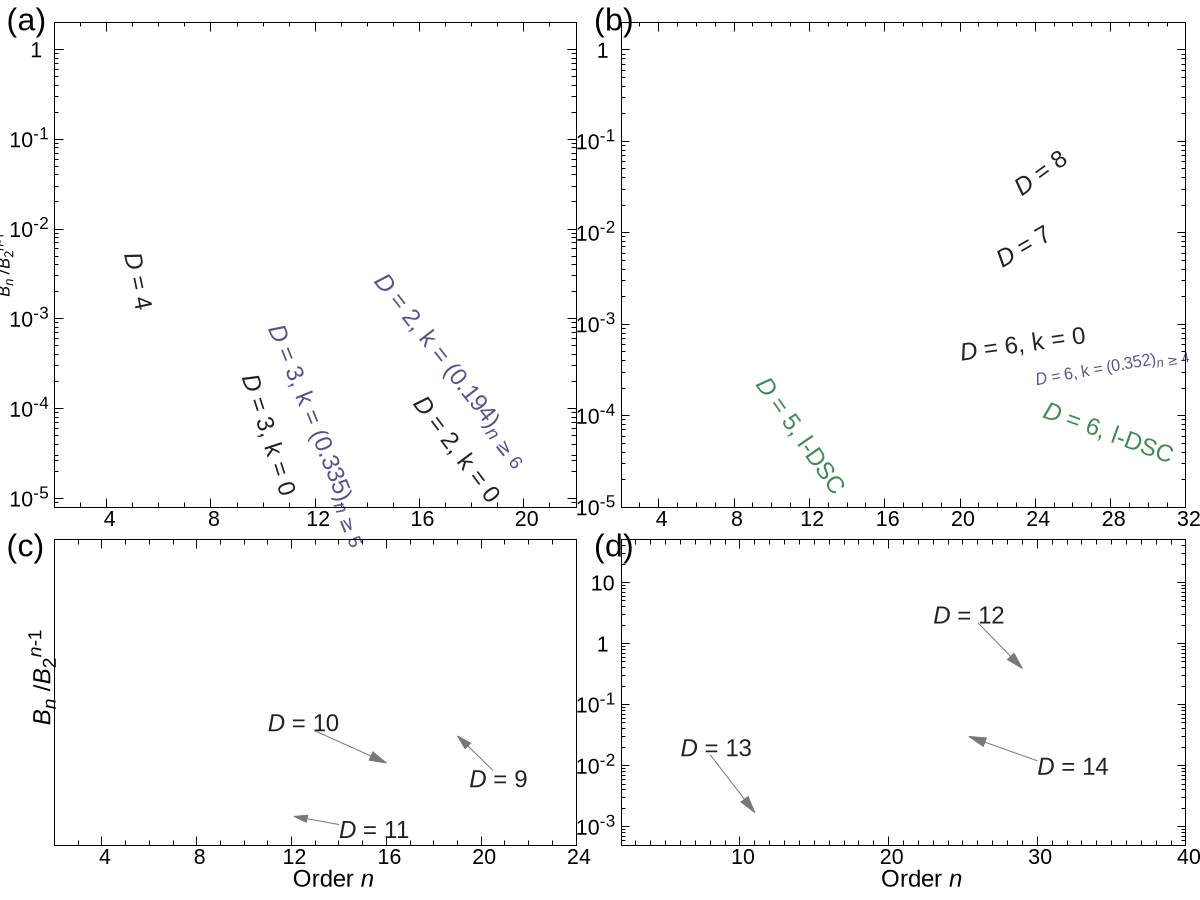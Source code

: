 #!/usr/bin/env gnuplot
unset multiplot
reset

set encoding cp1250 # make minus sign longer
#set encoding iso_8859_1
set terminal postscript eps enhanced size 7, 7 font "Arial, 20"
set output "ievirlow.eps"

tcfont="Arial, 16"
thexlabel='Order {/Arial-Italic n}'
theylabel='{/Arial-Italic B_n} /{/Arial-Italic B}_2^{{/Arial-Italic n}-1}'

# height of the bottom panels
bh = 0.4
# height of the top panels
th = 1 - bh

# width of the right panel
rw = 0.52
# width of the left panel
lw = 1 - rw

set logscale y
set ytics ("1 " 1.0, "10" 10.0)
set ytics add 1e-9,10,1e9 font tcfont offset 0.3, 0
set mytics 10
set format y '10^{%T}'

lbfont  = "Arial, 18"
lbfontsm  = "Arial, 12"

color1a   = "#cc3333"
color1b   = "#222222"
color1b1  = "#448855"
color1b2  = "#555588"

color2a   = color1a   # "#000000"
color2b   = color1b   # "#804000"
color2b1  = color1b1  # "#c07030"
color2b2  = color1b2  # "#dd9900"

color3a   = color1a   # "#600080"
color3b   = color1b   # "#006000"
color3b1  = color1b1
color3b2  = color1b2

color4a   = color1a   # "#a0a0a0"
color4b   = color1b   # "#008080"
color4b1  = color1b1
color4b2  = color1b2

colorarr  = "#777777"

# line styles for the small panels
set style line 1  lc rgb "#aaaaaa" lt 1 lw 1

# Mayer sampling
set style line 2  lc rgb color1a  lt 1 lw 1.5 pt 4  ps 1.4 # empty square
set style line 3  lc rgb color1a  lt 1 lw 1.5 pt 5  ps 1.4 # full  square

# Detailed self-consistent (DSC)
set style line 4  lc rgb color1b  lt 2 lw 1.5 pt 12 ps 2.0 # empty diamond
set style line 5  lc rgb color1b  lt 2 lw 1.5 pt 13 ps 2.0 # full  diamond

# DSC_lambda
set style line 24 lc rgb color1b1 lt 5 lw 1.5 pt 12 ps 2.0 # empty diamond
set style line 25 lc rgb color1b1 lt 5 lw 1.5 pt 13 ps 2.0 # full  diamond

# modified DSC
set style line 34 lc rgb color1b2 lt 4 lw 1.5 pt 12 ps 2.0 # empty diamond
set style line 35 lc rgb color1b2 lt 4 lw 1.5 pt 13 ps 2.0 # full  diamond



# Mayer sampling
set style line 6  lc rgb color2a  lt 1 lw 1.5 pt 10 ps 2.0 # empty inverted triangle
set style line 7  lc rgb color2a  lt 1 lw 1.5 pt 11 ps 2.0 # full  inverted triangle

# DSC
set style line 8  lc rgb color2b  lt 2 lw 1.5 pt 8  ps 2.0 # empty triangle
set style line 9  lc rgb color2b  lt 2 lw 1.5 pt 9  ps 2.0 # full  triangle

# DSC_lambda
set style line 28 lc rgb color2b1 lt 5 lw 1.5 pt 8  ps 2.0 # empty triangle
set style line 29 lc rgb color2b1 lt 5 lw 1.5 pt 9  ps 2.0 # full  triangle

# modified DSC
set style line 38 lc rgb color2b2 lt 4 lw 1.5 pt 8  ps 2.0 # empty triangle
set style line 39 lc rgb color2b2 lt 4 lw 1.5 pt 9  ps 2.0 # full  triangle



# Mayer sampling
set style line 10 lc rgb color3a  lt 1 lw 1.5 pt 6  ps 1.4 # empty circle
set style line 11 lc rgb color3a  lt 1 lw 1.5 pt 7  ps 1.4 # full  circle

# DSC
set style line 12 lc rgb color3b  lt 2 lw 1.5 pt 14 ps 1.8 # empty pentagon
set style line 13 lc rgb color3b  lt 2 lw 1.5 pt 15 ps 1.8 # full  pentagon

# DSC_lambda
set style line 22 lc rgb color2b1 lt 5 lw 1.5 pt 14 ps 1.8 # empty pentagon
set style line 23 lc rgb color2b1 lt 5 lw 1.5 pt 15 ps 1.8 # full  pentagon



# Mayer sampling
set style line 14 lc rgb color4a  lt 1 lw 2.0 pt 1  ps 2.0 # add +, thin
set style line 15 lc rgb color4a  lt 1 lw 7.0 pt 1  ps 2.0 # add +, thick

# DSC
set style line 16 lc rgb color4b  lt 2 lw 2.0 pt 2  ps 1.2 # cross X, thin
set style line 17 lc rgb color4b  lt 2 lw 9.0 pt 2  ps 1.2 # cross X, thick

# DSC_lambda
set style line 26 lc rgb color4b1 lt 5 lw 2.0 pt 2  ps 1.2 # cross X, thin
set style line 27 lc rgb color4b1 lt 5 lw 9.0 pt 2  ps 1.2 # cross X, thick



tagdx1 = 0.005
tagdx2 = 0.015
tagdy1 = 0.020
tagdy2 = 0.005
tagfont = "Arial, 24"
set label 1000 "(a)" at screen       tagdx1,  1 - tagdy1 font tagfont
set label 1001 "(b)" at screen  lw + tagdx2,  1 - tagdy1 font tagfont
set label 1002 "(c)" at screen       tagdx1, bh - tagdy2 font tagfont
set label 1003 "(d)" at screen  lw + tagdx2, bh - tagdy2 font tagfont



set multiplot




# left-top panel

set size    lw, th
set origin 0.0, bh

set xtics 4 font tcfont offset 0, 0.5
set mxtics 4
unset xlabel

set ylabel theylabel offset 1.3, 0.0

set tmargin 1.
set bmargin 1.5
set rmargin 0.
set lmargin 6.0

set label 101 "{/Arial-Italic D} = 2, {/Symbol-Oblique k} = 0" \
  at 16.0, 1.3e-4 rotate by -53  textcolor rgb color1b font lbfont

set label 301 "{/Arial-Italic D} = 2, {/Symbol-Oblique k} = (0.194)_{{/Arial-Italic n} {/Symbol \263} 6}" \
  at 14.5, 3.0e-3 rotate by -52  textcolor rgb color1b2 font lbfont

set label 102 "{/Arial-Italic D} = 3, {/Symbol-Oblique k} = 0" \
  at  9.5, 2.4e-4 rotate by -72  textcolor rgb color2b font lbfont

set label 302 "{/Arial-Italic D} = 3, {/Symbol-Oblique k} = (0.335)_{{/Arial-Italic n} {/Symbol \263} 5}" \
  at 10.5, 8.5e-4 rotate by -68  textcolor rgb color2b2 font lbfont

set label 103 "{/Arial-Italic D} = 4" \
  at  5.0, 5.5e-3 rotate by -78  textcolor rgb color3b font lbfont

#set label 203 "{/Arial-Italic D} = 4, {/Symbol-Oblique l}-DSC" \
#  at  7.5, 0.5e-4 rotate by -85  textcolor rgb color3b1 font lbfont

plot [2:22][8e-6:2] \
  "data/D2/BnD2n14.dat"                   u ($1):(abs($2)):3                            w l  ls 2              notitle, \
  ""                                      u ($1):(abs($2)):3                            w p  ls 2              notitle, \
  "data/D3/BnD3n12.dat"                   u ($1):(abs($2)):3                            w l  ls 6              notitle, \
  ""                                      u ($1):(abs($2)):3                            w p  ls 6              notitle, \
  "data/D4/BnD4n11.dat"                   u ($1):(($1 <= 10) ? abs($2) : 1/0):3         w l  ls 10             notitle, \
  ""                                      u ($1):(($1 <= 10) ? abs($2) : 1/0):3         w p  ls 10             notitle, \
  "iedata/xBnPYcD2n32.dat"                u ($1):(abs($2))                              w l  ls 4              notitle, \
  ""                                      u ($1):(abs($2))                              w p  ls 4              notitle, \
  "iedata/kappa/hBnPYcD2n36R38M32768c0.194L4.dat"  \
                                          u ($1):(abs($4))                              w l  ls 34             notitle, \
  ""                                      u ($1):(abs($4))                              w p  ls 34             notitle, \
  "iedata/xBnPYcD3n16.dat"                u ($1):(($1 <= 12) ? abs($2) : 1/0)           w l  ls 8              notitle, \
  ""                                      u ($1):(($1 <= 12) ? abs($2) : 1/0)           w p  ls 8              notitle, \
  "iedata/kappa/BnPYcD3n36R38M32768c0.335L3f128.dat"  \
                                          u ($1):(($1 <= 12) ? abs($2) : 1/0)           w l  ls 38             notitle, \
  ""                                      u ($1):(($1 <= 12) ? abs($2) : 1/0)           w p  ls 38             notitle, \
  "iedata/xBnPYcD4n16.dat"                u ($1):(($1 <= 8)  ? abs($2) : 1/0)           w l  ls 12             notitle, \
  ""                                      u ($1):(($1 <= 8 && $2 > 0) ? abs($2) : 1/0)  w p  ls 12             notitle, \
  ""                                      u ($1):(($1 <= 8 && $2 < 0) ? abs($2) : 1/0)  w p  ls 13             notitle, \
  1e-100 lw 0 notitle



#  "iedata/lamc/xBnPYlD4n12.dat"           u ($1):(($1 <= 10) ? abs($2) : 1/0)           w l  ls 22             notitle, \
#  ""                                      u ($1):(($1 <= 10 && $2 > 0) ? abs($2) : 1/0) w p  ls 22             notitle, \
#  ""                                      u ($1):(($1 <= 10 && $2 < 0) ? abs($2) : 1/0) w p  ls 23             notitle, \



unset label





# right-top panel

set size    rw, th
set origin  lw, bh

set rmargin 1.5
set lmargin 5.0
unset ylabel

set label 101 "{/Arial-Italic D} = 5, {/Symbol-Oblique l}-DSC" \
    at   9.5, 2.5e-4   rotate by -55  textcolor rgb color1b1 font lbfont

set label 102 "{/Arial-Italic D} = 6, {/Symbol-Oblique k} = 0" \
    at  20, 5.0e-4 rotate by 8  textcolor rgb color2b font lbfont

set label 202 "{/Arial-Italic D} = 6, {/Symbol-Oblique k} = (0.352)_{{/Arial-Italic n} {/Symbol \263} 4}" \
    at  24.0, 2.5e-4 rotate by 10  textcolor rgb color2b2 font lbfontsm

set label 302 "{/Arial-Italic D} = 6, {/Symbol-Oblique l}-DSC" \
    at  24.5, 1.2e-4 rotate by -20 textcolor rgb color2b1 font lbfont

set label 103 "{/Arial-Italic D} = 7" at  22, 5e-3   rotate by 30 textcolor rgb color3b font lbfont
set label 104 "{/Arial-Italic D} = 8" at  23, 3e-2   rotate by 36 textcolor rgb color4b font lbfont



plot [2:32][1e-5:2] \
  "data/D5/BnD5n12.dat"                   u ($1):(abs($2))                                  w l ls 2              notitle, \
  ""                                      u ($1):(($2 > 0) ? abs($2) : 1/0):3               w p ls 2              notitle, \
  ""                                      u ($1):(($2 < 0) ? abs($2) : 1/0):3               w p ls 3              notitle, \
  "data/D6/BnD6n16.dat"                   u ($1):(abs($2))                                  w l ls 6              notitle, \
  ""                                      u ($1):(($2 > 0) ? abs($2) : 1/0):3               w p ls 6              notitle, \
  ""                                      u ($1):(($2 < 0) ? abs($2) : 1/0):3               w p ls 7              notitle, \
  "data/D7/BnD7n20.dat"                   u ($1):(abs($2))                                  w l ls 10             notitle, \
  ""                                      u ($1):(($2 > 0) ? abs($2) : 1/0):3               w p ls 10             notitle, \
  ""                                      u ($1):(($2 < 0) ? abs($2) : 1/0):3               w p ls 11             notitle, \
  "data/D8/BnD8n24.dat"                   u ($1):(abs($2))                                  w l ls 14             notitle, \
  ""                                      u ($1):(($2 > 0) ? abs($2) : 1/0):3               w p ls 14             notitle, \
  ""                                      u ($1):(($2 < 0) ? abs($2) : 1/0):3               w p ls 15             notitle, \
  "iedata/xBnPYcD5n16.dat"                u ($1):(($1 <= 5) ? abs($2) : 1/0)                w l ls 4              notitle, \
  ""                                      u ($1):(($1 <= 5 && $2 > 0) ? abs($2) : 1/0)      w p ls 4              notitle, \
  "iedata/lamc/xBnPYlD5n16.dat"           u ($1):(($1 <= 12) ? abs($2) : 1/0)               w l ls 24             notitle, \
  ""                                      u ($1):(($1 <= 12 && $2 > 0) ? abs($2) : 1/0)     w p ls 24             notitle, \
  ""                                      u ($1):(($1 <= 12 && $2 < 0) ? abs($2) : 1/0)     w p ls 25             notitle, \
  "iedata/xBnPYcD6n128.dat"               u ($1):(abs($2))                                  w l ls 8              notitle, \
  ""                                      u ($1):(($2 > 0) ? abs($2) : 1/0)                 w p ls 8              notitle, \
  ""                                      u ($1):(($2 < 0) ? abs($2) : 1/0)                 w p ls 9              notitle, \
  "iedata/kappa/hBnPYcD6n36R38M32768c0.352L2.dat"  \
                                          u ($1):(abs($4))                                  w l ls 38             notitle, \
  ""                                      u ($1):(($4 > 0) ? abs($4) : 1/0)                 w p ls 38             notitle, \
  ""                                      u ($1):(($4 < 0) ? abs($4) : 1/0)                 w p ls 39             notitle, \
  "iedata/lamc/xBnPYlD6n32.dat"           u ($1):(abs($2))                                  w l ls 28             notitle, \
  ""                                      u ($1):(($2 > 0) ? abs($2) : 1/0)                 w p ls 28             notitle, \
  ""                                      u ($1):(($2 < 0) ? abs($2) : 1/0)                 w p ls 29             notitle, \
  "iedata/xBnPYcD7n128.dat"               u ($1):(abs($2))                                  w l ls 12             notitle, \
  ""                                      u ($1):(($2 > 0) ? abs($2) : 1/0)                 w p ls 12             notitle, \
  ""                                      u ($1):(($2 < 0) ? abs($2) : 1/0)                 w p ls 13             notitle, \
  "iedata/xBnPYcD8n128.dat"               u ($1):(abs($2))                                  w l ls 16             notitle, \
  ""                                      u ($1):($2 > 0 ? abs($2) : 1/0)                   w p ls 16             notitle, \
  ""                                      u ($1):($2 < 0 ? abs($2) : 1/0)                   w p ls 17             notitle, \
  1e-100 lw 0 notitle





#  "iedata/lamc/xBnPYlD7n36.dat"           u ($1):(abs($2))                                  w l ls 22             notitle, \
#  ""                                      u ($1):(($2 > 0) ? abs($2) : 1/0)                 w p ls 22             notitle, \
#  ""                                      u ($1):(($2 < 0) ? abs($2) : 1/0)                 w p ls 23             notitle, \

#  "iedata/lamc/xBnPYlD8n36.dat"           u ($1):(abs($2))                                  w l ls 26             notitle, \
#  ""                                      u ($1):(($2 > 0) ? abs($2) : 1/0)                 w p ls 26             notitle, \
#  ""                                      u ($1):(($2 < 0) ? abs($2) : 1/0)                 w p ls 27             notitle, \



unset label




# left-bottom panel

set size    lw, bh
set origin 0.0, 0.0

set tmargin 0.
set bmargin 2.5
set xlabel thexlabel font lbfont offset 2, 1.0

set lmargin 6.0
set format y '10^{%T}'
set ylabel theylabel font lbfont offset 1.5, 0.7

set rmargin 0.

set label 101 "{/Arial-Italic D} = 9"   at  19.5, 6.0e-3  rotate by 0  textcolor rgb color1b font lbfont
set label 102 "{/Arial-Italic D} = 10"  at  11.0, 1.5e-2  rotate by 0  textcolor rgb color2b font lbfont
set label 103 "{/Arial-Italic D} = 11"  at  14.0, 2.6e-3  rotate by 0  textcolor rgb color3b font lbfont

set arrow from 20.5, 6.8e-3 to 19.0, 1.2e-2 filled ls 4  lt 1 lc rgb colorarr head
set arrow from 13.0, 1.3e-2 to 16.0, 7.7e-3 filled ls 8  lt 1 lc rgb colorarr head
set arrow from 14.0, 2.8e-3 to 12.1, 3.2e-3 filled ls 12 lt 1 lc rgb colorarr head

plot [2:24][2e-3:3e-1] \
  "data/D9r1n20/BnD9n20.dat"              u ($1):(abs($2))                      w l ls 2         lw 0.3 notitle, \
  ""                                      u ($1):(($2 > 0) ? abs($2) : 1/0):3   w p ls 2  ps 1.0        notitle, \
  ""                                      u ($1):(($2 < 0) ? abs($2) : 1/0):3   w p ls 3  ps 1.0        notitle, \
  "data/D10r1n32/BnD10n32.dat"            u ($1):(abs($2))                      w l ls 6         lw 0.3 notitle, \
  ""                                      u ($1):(($2 > 0) ? abs($2) : 1/0):3   w p ls 6  ps 1.2        notitle, \
  ""                                      u ($1):(($2 < 0) ? abs($2) : 1/0):3   w p ls 7  ps 1.2        notitle, \
  "data/D11r1n32/BnD11n32.dat"            u ($1):(abs($2))                      w l ls 10        lw 0.3 notitle, \
  ""                                      u ($1):(($2 > 0) ? abs($2) : 1/0):3   w p ls 10 ps 1.0        notitle, \
  ""                                      u ($1):(($2 < 0) ? abs($2) : 1/0):3   w p ls 11 ps 1.0        notitle, \
  "iedata/xBnPYcD9n128.dat"               u ($1):(abs($2))                      w l ls 4         lw 0.3 notitle, \
  ""                                      u ($1):($2 > 0 ? abs($2) : 1/0)       w p ls 4  ps 1.4        notitle, \
  ""                                      u ($1):($2 < 0 ? abs($2) : 1/0)       w p ls 5  ps 1.4        notitle, \
  "iedata/xBnPYcD10n128.dat"              u ($1):(abs($2))                      w l ls 8         lw 0.3 notitle, \
  ""                                      u ($1):($2 > 0 ? abs($2) : 1/0)       w p ls 8  ps 1.2        notitle, \
  ""                                      u ($1):($2 < 0 ? abs($2) : 1/0)       w p ls 9  ps 1.2        notitle, \
  "iedata/xBnPYcD11n128.dat"              u ($1):(abs($2))                      w l ls 12        lw 0.3 notitle, \
  ""                                      u ($1):($2 > 0 ? abs($2) : 1/0)       w p ls 12 ps 1.0        notitle, \
  ""                                      u ($1):($2 < 0 ? abs($2) : 1/0)       w p ls 13 ps 1.0        notitle, \
  1e-100 lw 0 notitle

unset label
unset arrow




# right-bottom panel

set size    rw, bh
set origin  lw, 0.0

set lmargin 5.0
set rmargin 1.5

set xtics 10 font tcfont offset 0, 0.5
set mxtics 10
unset ylabel
#set ytics 1e-4, 10

set label 101 "{/Arial-Italic D} = 12"  at  23.0, 3.0e0   rotate by 0  textcolor rgb color1b font lbfont
set label 102 "{/Arial-Italic D} = 13"  at   6.0, 2.0e-2  rotate by 0  textcolor rgb color2b font lbfont
set label 103 "{/Arial-Italic D} = 14"  at  30.0, 1.0e-2  rotate by 0  textcolor rgb color3b font lbfont

set arrow from 26.0, 2.2e0  to 29.0, 3.9e-1 filled ls 4  lt 1 lc rgb colorarr head  # D = 12
set arrow from  8.0, 1.5e-2 to 11.0, 1.7e-3 filled ls 8  lt 1 lc rgb colorarr head  # D = 13
set arrow from 30.0, 1.2e-2 to 25.4, 3.0e-2 filled ls 12 lt 1 lc rgb colorarr head  # D = 14

plot [2:40][5e-4:5e1] \
  "data/D12r1n64/BnD12n64.dat"            u ($1):(abs($2))                    w l ls 2         lw 0.3 notitle, \
  ""                                      u ($1):(($2 > 0) ? abs($2) : 1/0)   w p ls 2  ps 1.0        notitle, \
  ""                                      u ($1):(($2 < 0) ? abs($2) : 1/0)   w p ls 3  ps 1.0        notitle, \
  "data/D13r1n64/BnD13n64.dat"            u ($1):(abs($2))                    w l ls 6         lw 0.3 notitle, \
  ""                                      u ($1):(($2 > 0) ? abs($2) : 1/0)   w p ls 6  ps 1.5        notitle, \
  ""                                      u ($1):(($2 < 0) ? abs($2) : 1/0)   w p ls 7  ps 1.5        notitle, \
  "data/D14r1n64/BnD14n64.dat"            u ($1):(abs($2))                    w l ls 10        lw 0.3 notitle, \
  ""                                      u ($1):(($2 > 0) ? abs($2) : 1/0)   w p ls 10 ps 1.2        notitle, \
  ""                                      u ($1):(($2 < 0) ? abs($2) : 1/0)   w p ls 11 ps 1.2        notitle, \
  "iedata/xBnPYcD12n128.dat"              u ($1):(abs($2))                    w l ls 4         lw 0.3 notitle, \
  ""                                      u ($1):(($2 > 0) ? abs($2) : 1/0)   w p ls 4  ps 1.4        notitle, \
  ""                                      u ($1):(($2 < 0) ? abs($2) : 1/0)   w p ls 5  ps 1.4        notitle, \
  "iedata/xBnPYcD13n128.dat"              u ($1):(abs($2))                    w l ls 8         lw 0.3 notitle, \
  ""                                      u ($1):($2 > 0 ? abs($2) : 1/0)     w p ls 8  ps 1.5        notitle, \
  ""                                      u ($1):($2 < 0 ? abs($2) : 1/0)     w p ls 9  ps 1.5        notitle, \
  "iedata/xBnPYcD14n128.dat"              u ($1):(abs($2))                    w l ls 12        lw 0.3 notitle, \
  ""                                      u ($1):(($2 > 0) ? abs($2) : 1/0)   w p ls 12 ps 1.2        notitle, \
  ""                                      u ($1):(($2 < 0) ? abs($2) : 1/0)   w p ls 13 ps 1.2        notitle, \
  1e-100 lw 0 notitle

unset arrow
unset label



unset multiplot
unset output
set terminal wxt
reset




